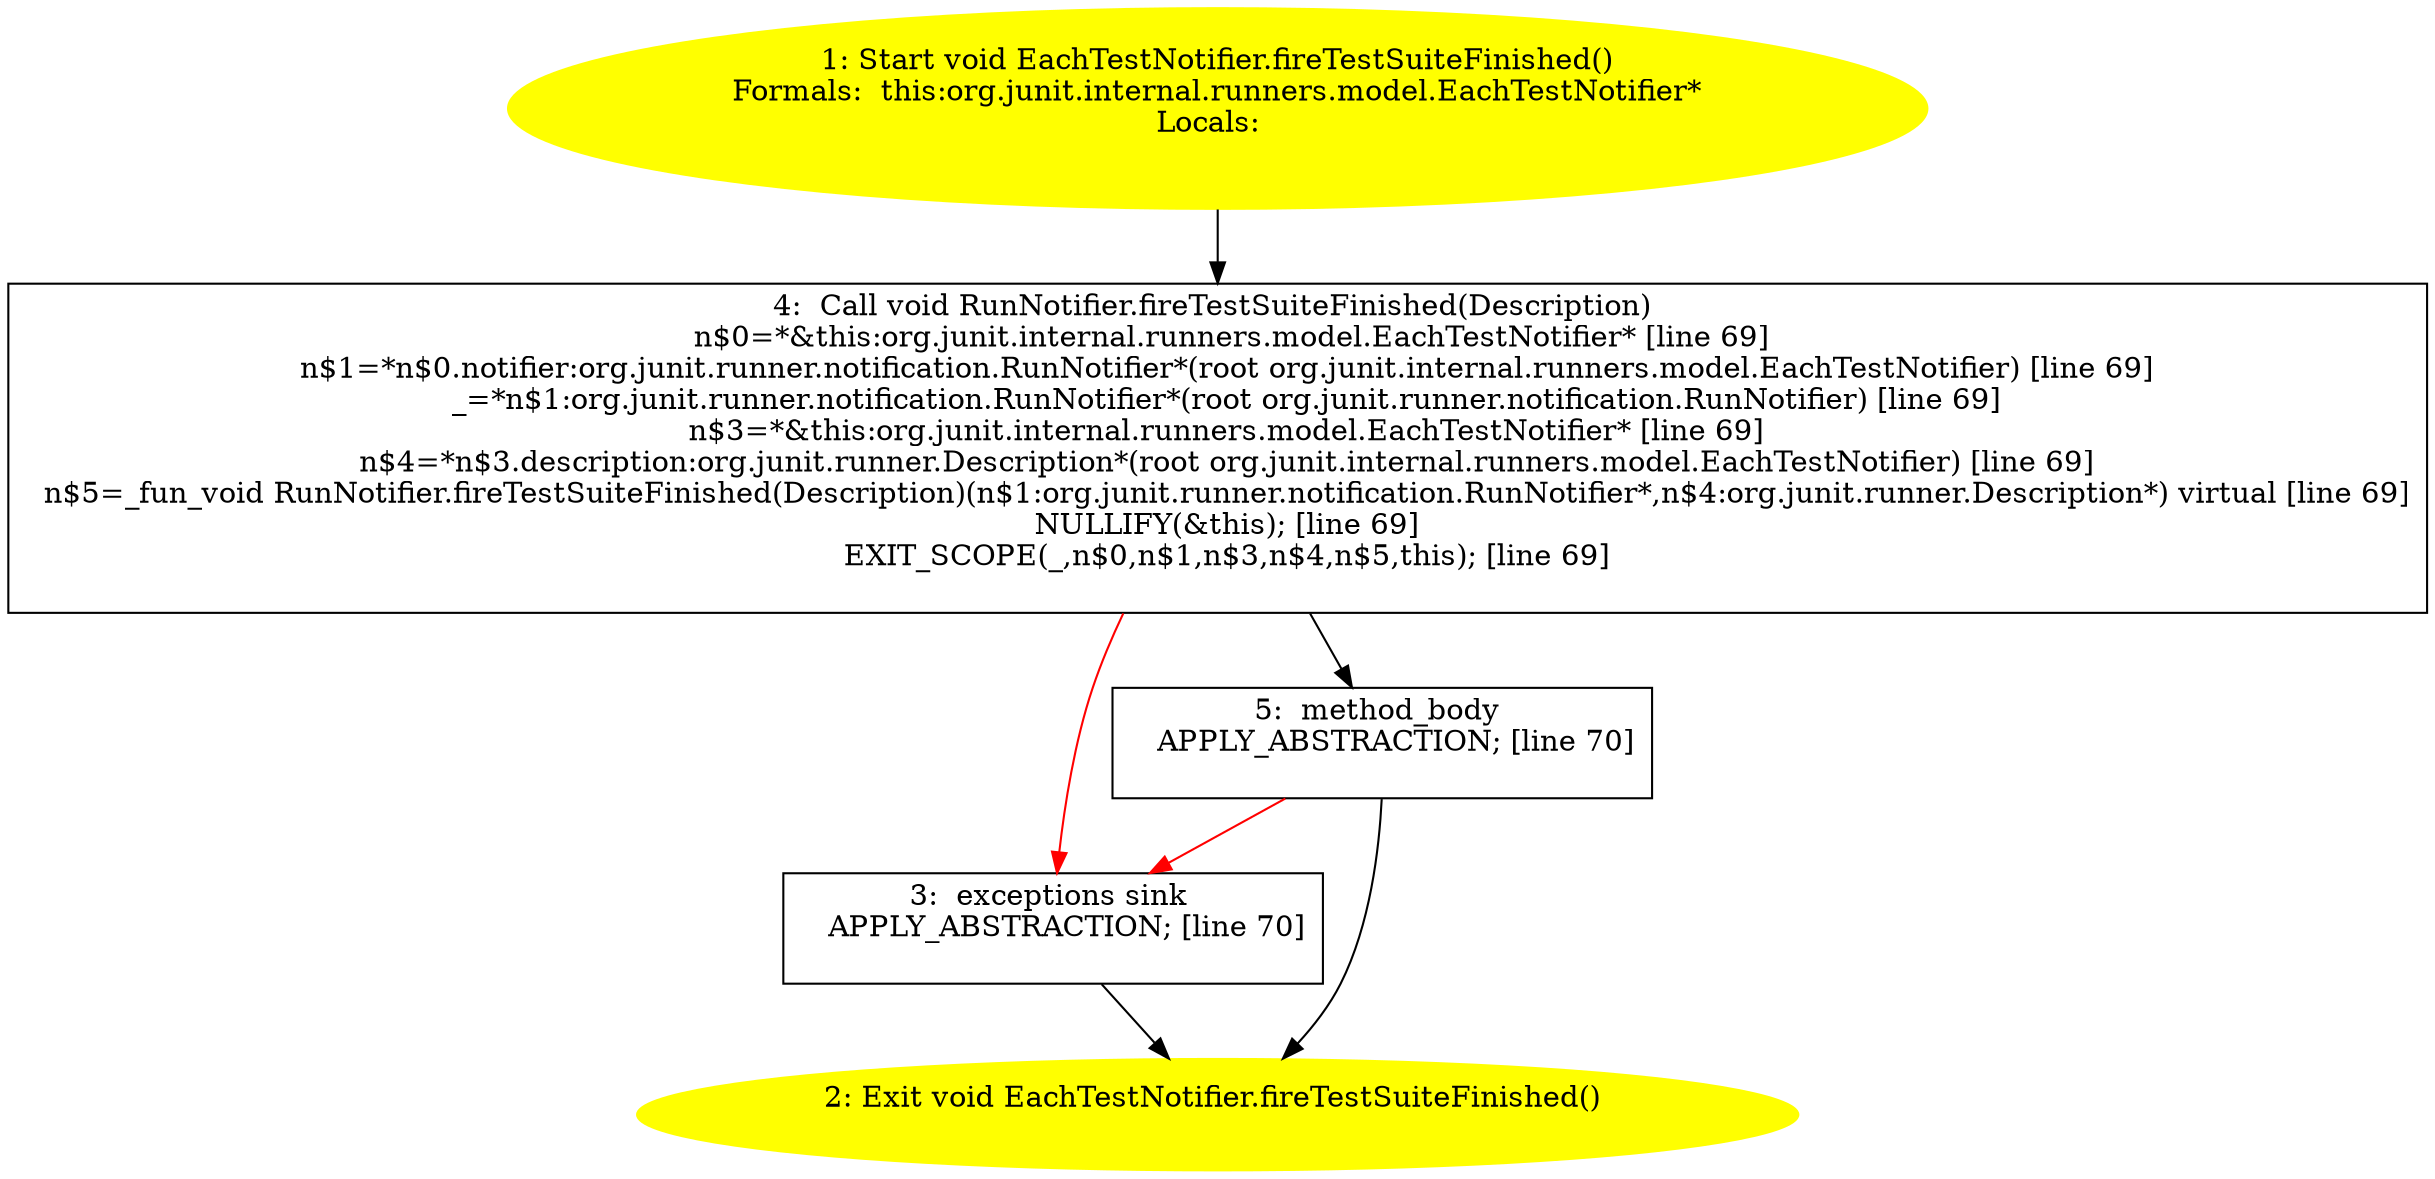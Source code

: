 /* @generated */
digraph cfg {
"org.junit.internal.runners.model.EachTestNotifier.fireTestSuiteFinished():void.d7b62342c5ed8a14fc96f83076105b89_1" [label="1: Start void EachTestNotifier.fireTestSuiteFinished()\nFormals:  this:org.junit.internal.runners.model.EachTestNotifier*\nLocals:  \n  " color=yellow style=filled]
	

	 "org.junit.internal.runners.model.EachTestNotifier.fireTestSuiteFinished():void.d7b62342c5ed8a14fc96f83076105b89_1" -> "org.junit.internal.runners.model.EachTestNotifier.fireTestSuiteFinished():void.d7b62342c5ed8a14fc96f83076105b89_4" ;
"org.junit.internal.runners.model.EachTestNotifier.fireTestSuiteFinished():void.d7b62342c5ed8a14fc96f83076105b89_2" [label="2: Exit void EachTestNotifier.fireTestSuiteFinished() \n  " color=yellow style=filled]
	

"org.junit.internal.runners.model.EachTestNotifier.fireTestSuiteFinished():void.d7b62342c5ed8a14fc96f83076105b89_3" [label="3:  exceptions sink \n   APPLY_ABSTRACTION; [line 70]\n " shape="box"]
	

	 "org.junit.internal.runners.model.EachTestNotifier.fireTestSuiteFinished():void.d7b62342c5ed8a14fc96f83076105b89_3" -> "org.junit.internal.runners.model.EachTestNotifier.fireTestSuiteFinished():void.d7b62342c5ed8a14fc96f83076105b89_2" ;
"org.junit.internal.runners.model.EachTestNotifier.fireTestSuiteFinished():void.d7b62342c5ed8a14fc96f83076105b89_4" [label="4:  Call void RunNotifier.fireTestSuiteFinished(Description) \n   n$0=*&this:org.junit.internal.runners.model.EachTestNotifier* [line 69]\n  n$1=*n$0.notifier:org.junit.runner.notification.RunNotifier*(root org.junit.internal.runners.model.EachTestNotifier) [line 69]\n  _=*n$1:org.junit.runner.notification.RunNotifier*(root org.junit.runner.notification.RunNotifier) [line 69]\n  n$3=*&this:org.junit.internal.runners.model.EachTestNotifier* [line 69]\n  n$4=*n$3.description:org.junit.runner.Description*(root org.junit.internal.runners.model.EachTestNotifier) [line 69]\n  n$5=_fun_void RunNotifier.fireTestSuiteFinished(Description)(n$1:org.junit.runner.notification.RunNotifier*,n$4:org.junit.runner.Description*) virtual [line 69]\n  NULLIFY(&this); [line 69]\n  EXIT_SCOPE(_,n$0,n$1,n$3,n$4,n$5,this); [line 69]\n " shape="box"]
	

	 "org.junit.internal.runners.model.EachTestNotifier.fireTestSuiteFinished():void.d7b62342c5ed8a14fc96f83076105b89_4" -> "org.junit.internal.runners.model.EachTestNotifier.fireTestSuiteFinished():void.d7b62342c5ed8a14fc96f83076105b89_5" ;
	 "org.junit.internal.runners.model.EachTestNotifier.fireTestSuiteFinished():void.d7b62342c5ed8a14fc96f83076105b89_4" -> "org.junit.internal.runners.model.EachTestNotifier.fireTestSuiteFinished():void.d7b62342c5ed8a14fc96f83076105b89_3" [color="red" ];
"org.junit.internal.runners.model.EachTestNotifier.fireTestSuiteFinished():void.d7b62342c5ed8a14fc96f83076105b89_5" [label="5:  method_body \n   APPLY_ABSTRACTION; [line 70]\n " shape="box"]
	

	 "org.junit.internal.runners.model.EachTestNotifier.fireTestSuiteFinished():void.d7b62342c5ed8a14fc96f83076105b89_5" -> "org.junit.internal.runners.model.EachTestNotifier.fireTestSuiteFinished():void.d7b62342c5ed8a14fc96f83076105b89_2" ;
	 "org.junit.internal.runners.model.EachTestNotifier.fireTestSuiteFinished():void.d7b62342c5ed8a14fc96f83076105b89_5" -> "org.junit.internal.runners.model.EachTestNotifier.fireTestSuiteFinished():void.d7b62342c5ed8a14fc96f83076105b89_3" [color="red" ];
}
